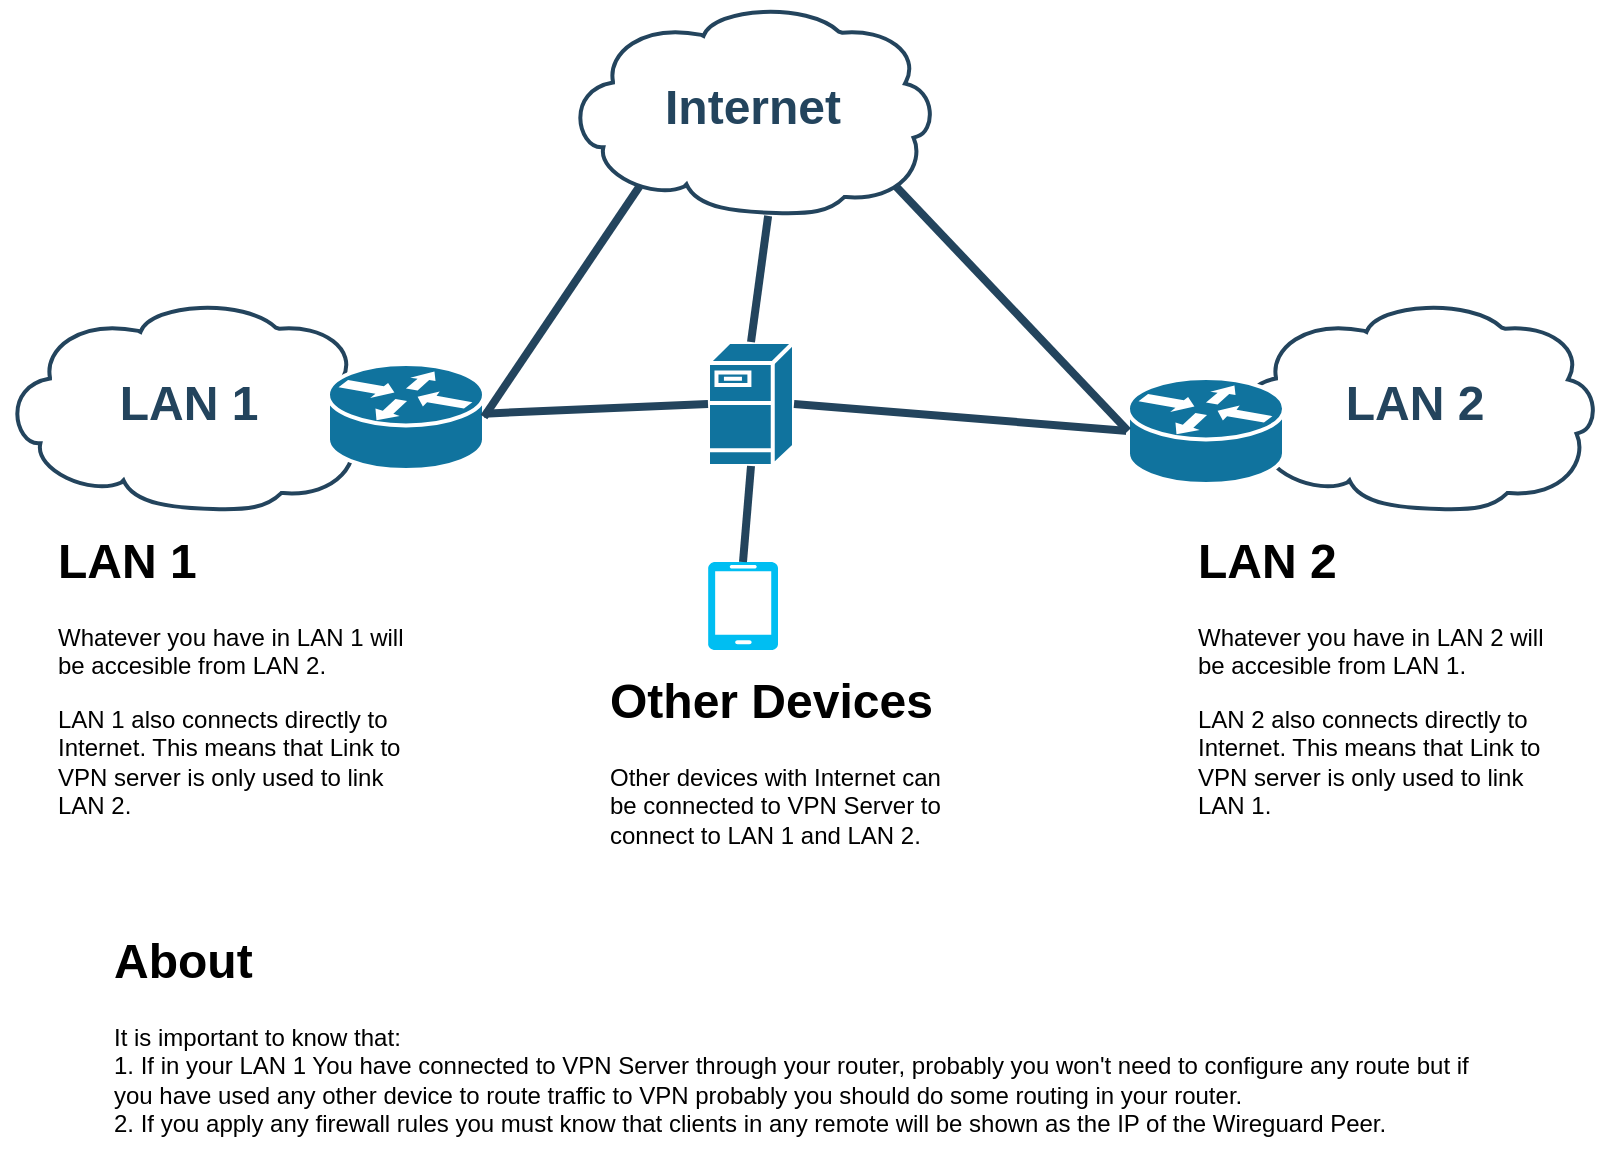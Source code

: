 <mxfile version="15.0.3" type="device"><diagram id="6a731a19-8d31-9384-78a2-239565b7b9f0" name="Page-1"><mxGraphModel dx="564" dy="1942" grid="1" gridSize="10" guides="1" tooltips="1" connect="1" arrows="1" fold="1" page="1" pageScale="1" pageWidth="827" pageHeight="1169" background="none" math="0" shadow="0"><root><mxCell id="0"/><mxCell id="1" parent="0"/><mxCell id="QmrdWx0ocW9H15WXOiEu-2258" value="LAN 2" style="shape=mxgraph.cisco.storage.cloud;html=1;dashed=0;strokeColor=#23445D;fillColor=#ffffff;strokeWidth=2;fontFamily=Helvetica;fontSize=24;fontColor=#23445D;fontStyle=1" vertex="1" parent="1"><mxGeometry x="1460" y="78" width="186" height="106" as="geometry"/></mxCell><mxCell id="2103" value="" style="shape=mxgraph.cisco.servers.fileserver;html=1;dashed=0;fillColor=#10739E;strokeColor=#ffffff;strokeWidth=2;verticalLabelPosition=bottom;verticalAlign=top;fontFamily=Helvetica;fontSize=36;fontColor=#FFB366" parent="1" vertex="1"><mxGeometry x="1200" y="100" width="43" height="62" as="geometry"/></mxCell><mxCell id="2109" value="Internet" style="shape=mxgraph.cisco.storage.cloud;html=1;dashed=0;strokeColor=#23445D;fillColor=#ffffff;strokeWidth=2;fontFamily=Helvetica;fontSize=24;fontColor=#23445D;align=center;fontStyle=1" parent="1" vertex="1"><mxGeometry x="1128.5" y="-70" width="186" height="106" as="geometry"/></mxCell><mxCell id="2110" value="LAN 1" style="shape=mxgraph.cisco.storage.cloud;html=1;dashed=0;strokeColor=#23445D;fillColor=#ffffff;strokeWidth=2;fontFamily=Helvetica;fontSize=24;fontColor=#23445D;fontStyle=1" parent="1" vertex="1"><mxGeometry x="847" y="78" width="186" height="106" as="geometry"/></mxCell><mxCell id="2138" value="" style="shape=mxgraph.cisco.routers.router;html=1;dashed=0;fillColor=#10739E;strokeColor=#ffffff;strokeWidth=2;verticalLabelPosition=bottom;verticalAlign=top;fontFamily=Helvetica;fontSize=36;fontColor=#FFB366" parent="1" vertex="1"><mxGeometry x="1010" y="111" width="78" height="53" as="geometry"/></mxCell><mxCell id="2170" value="" style="elbow=horizontal;endArrow=none;html=1;strokeColor=#23445D;endFill=0;strokeWidth=4;rounded=1;exitX=0;exitY=0.5;exitDx=0;exitDy=0;exitPerimeter=0;" parent="1" source="2103" target="2138" edge="1"><mxGeometry width="100" height="100" relative="1" as="geometry"><mxPoint x="1207.831" y="252" as="sourcePoint"/><mxPoint x="1210.278" y="240.083" as="targetPoint"/></mxGeometry></mxCell><mxCell id="QmrdWx0ocW9H15WXOiEu-2259" value="" style="elbow=horizontal;endArrow=none;html=1;strokeColor=#23445D;endFill=0;strokeWidth=4;rounded=1;exitX=0;exitY=0.5;exitDx=0;exitDy=0;exitPerimeter=0;entryX=1;entryY=0.5;entryDx=0;entryDy=0;entryPerimeter=0;" edge="1" parent="1" source="QmrdWx0ocW9H15WXOiEu-2260" target="2103"><mxGeometry width="100" height="100" relative="1" as="geometry"><mxPoint x="1390" y="250" as="sourcePoint"/><mxPoint x="1267.892" y="362" as="targetPoint"/></mxGeometry></mxCell><mxCell id="QmrdWx0ocW9H15WXOiEu-2260" value="" style="shape=mxgraph.cisco.routers.router;html=1;dashed=0;fillColor=#10739E;strokeColor=#ffffff;strokeWidth=2;verticalLabelPosition=bottom;verticalAlign=top;fontFamily=Helvetica;fontSize=36;fontColor=#FFB366" vertex="1" parent="1"><mxGeometry x="1410" y="118" width="78" height="53" as="geometry"/></mxCell><mxCell id="QmrdWx0ocW9H15WXOiEu-2261" value="&lt;h1&gt;LAN 1&lt;/h1&gt;&lt;p&gt;Whatever you have in LAN 1 will be accesible from LAN 2.&lt;/p&gt;&lt;p&gt;LAN 1 also connects directly to Internet. This means that Link to VPN server is only used to link LAN 2.&lt;/p&gt;" style="text;html=1;strokeColor=none;fillColor=none;spacing=5;spacingTop=-20;whiteSpace=wrap;overflow=hidden;rounded=0;" vertex="1" parent="1"><mxGeometry x="870" y="190" width="190" height="160" as="geometry"/></mxCell><mxCell id="QmrdWx0ocW9H15WXOiEu-2262" value="&lt;h1&gt;LAN 2&lt;/h1&gt;&lt;p&gt;Whatever you have in LAN 2 will be accesible from LAN 1.&lt;/p&gt;&lt;p&gt;LAN 2 also connects directly to Internet. This means that Link to VPN server is only used to link LAN 1.&lt;br&gt;&lt;/p&gt;" style="text;html=1;strokeColor=none;fillColor=none;spacing=5;spacingTop=-20;whiteSpace=wrap;overflow=hidden;rounded=0;" vertex="1" parent="1"><mxGeometry x="1440" y="190" width="190" height="160" as="geometry"/></mxCell><mxCell id="QmrdWx0ocW9H15WXOiEu-2263" value="&lt;h1&gt;About&lt;/h1&gt;&lt;div&gt;It is important to know that:&lt;/div&gt;&lt;div&gt;1. If in your LAN 1 You have connected to VPN Server through your router, probably you won't need to configure any route but if you have used any other device to route traffic to VPN probably you should do some routing in your router.&lt;/div&gt;&lt;div&gt;2. If you apply any firewall rules you must know that clients in any remote will be shown as the IP of the Wireguard Peer.&lt;/div&gt;&lt;div&gt;&lt;br&gt;&lt;/div&gt;" style="text;html=1;strokeColor=none;fillColor=none;spacing=5;spacingTop=-20;whiteSpace=wrap;overflow=hidden;rounded=0;" vertex="1" parent="1"><mxGeometry x="898" y="390" width="702" height="120" as="geometry"/></mxCell><mxCell id="QmrdWx0ocW9H15WXOiEu-2265" value="" style="elbow=horizontal;endArrow=none;html=1;strokeColor=#23445D;endFill=0;strokeWidth=4;rounded=1;exitX=0.2;exitY=0.87;exitDx=0;exitDy=0;exitPerimeter=0;entryX=1;entryY=0.5;entryDx=0;entryDy=0;entryPerimeter=0;" edge="1" parent="1" source="2109" target="2138"><mxGeometry width="100" height="100" relative="1" as="geometry"><mxPoint x="1210" y="141" as="sourcePoint"/><mxPoint x="1098" y="145.821" as="targetPoint"/></mxGeometry></mxCell><mxCell id="QmrdWx0ocW9H15WXOiEu-2266" value="" style="elbow=horizontal;endArrow=none;html=1;strokeColor=#23445D;endFill=0;strokeWidth=4;rounded=1;exitX=0.546;exitY=1.009;exitDx=0;exitDy=0;exitPerimeter=0;entryX=0.5;entryY=0;entryDx=0;entryDy=0;entryPerimeter=0;" edge="1" parent="1" source="2109" target="2103"><mxGeometry width="100" height="100" relative="1" as="geometry"><mxPoint x="1220" y="151" as="sourcePoint"/><mxPoint x="1108" y="155.821" as="targetPoint"/></mxGeometry></mxCell><mxCell id="QmrdWx0ocW9H15WXOiEu-2267" value="" style="elbow=horizontal;endArrow=none;html=1;strokeColor=#23445D;endFill=0;strokeWidth=4;rounded=1;exitX=0;exitY=0.5;exitDx=0;exitDy=0;exitPerimeter=0;entryX=0.89;entryY=0.87;entryDx=0;entryDy=0;entryPerimeter=0;" edge="1" parent="1" source="QmrdWx0ocW9H15WXOiEu-2260" target="2109"><mxGeometry width="100" height="100" relative="1" as="geometry"><mxPoint x="1230" y="161" as="sourcePoint"/><mxPoint x="1118" y="165.821" as="targetPoint"/></mxGeometry></mxCell><mxCell id="QmrdWx0ocW9H15WXOiEu-2268" value="" style="verticalLabelPosition=bottom;html=1;verticalAlign=top;align=center;strokeColor=none;fillColor=#00BEF2;shape=mxgraph.azure.mobile;pointerEvents=1;" vertex="1" parent="1"><mxGeometry x="1200" y="210" width="35" height="44" as="geometry"/></mxCell><mxCell id="QmrdWx0ocW9H15WXOiEu-2269" value="" style="elbow=horizontal;endArrow=none;html=1;strokeColor=#23445D;endFill=0;strokeWidth=4;rounded=1;exitX=0.5;exitY=1;exitDx=0;exitDy=0;exitPerimeter=0;entryX=0.5;entryY=0;entryDx=0;entryDy=0;entryPerimeter=0;" edge="1" parent="1" source="2103" target="QmrdWx0ocW9H15WXOiEu-2268"><mxGeometry width="100" height="100" relative="1" as="geometry"><mxPoint x="1175.7" y="32.22" as="sourcePoint"/><mxPoint x="1098" y="147.5" as="targetPoint"/></mxGeometry></mxCell><mxCell id="QmrdWx0ocW9H15WXOiEu-2270" value="&lt;h1&gt;Other Devices&lt;/h1&gt;&lt;div&gt;Other devices with Internet can be connected to VPN Server to connect to LAN 1 and LAN 2.&lt;/div&gt;" style="text;html=1;strokeColor=none;fillColor=none;spacing=5;spacingTop=-20;whiteSpace=wrap;overflow=hidden;rounded=0;" vertex="1" parent="1"><mxGeometry x="1146" y="260" width="190" height="120" as="geometry"/></mxCell></root></mxGraphModel></diagram></mxfile>